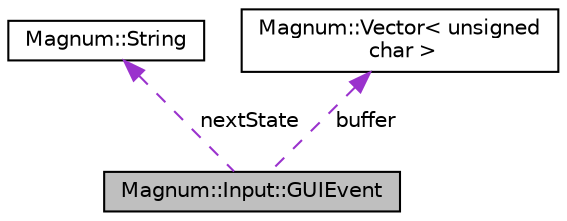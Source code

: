 digraph "Magnum::Input::GUIEvent"
{
  edge [fontname="Helvetica",fontsize="10",labelfontname="Helvetica",labelfontsize="10"];
  node [fontname="Helvetica",fontsize="10",shape=record];
  Node1 [label="Magnum::Input::GUIEvent",height=0.2,width=0.4,color="black", fillcolor="grey75", style="filled", fontcolor="black"];
  Node2 -> Node1 [dir="back",color="darkorchid3",fontsize="10",style="dashed",label=" nextState" ];
  Node2 [label="Magnum::String",height=0.2,width=0.4,color="black", fillcolor="white", style="filled",URL="$class_magnum_1_1_string.html"];
  Node3 -> Node1 [dir="back",color="darkorchid3",fontsize="10",style="dashed",label=" buffer" ];
  Node3 [label="Magnum::Vector\< unsigned\l char \>",height=0.2,width=0.4,color="black", fillcolor="white", style="filled",URL="$class_magnum_1_1_vector.html"];
}
